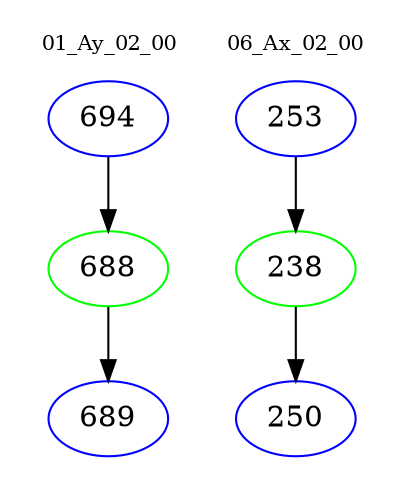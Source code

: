 digraph{
subgraph cluster_0 {
color = white
label = "01_Ay_02_00";
fontsize=10;
T0_694 [label="694", color="blue"]
T0_694 -> T0_688 [color="black"]
T0_688 [label="688", color="green"]
T0_688 -> T0_689 [color="black"]
T0_689 [label="689", color="blue"]
}
subgraph cluster_1 {
color = white
label = "06_Ax_02_00";
fontsize=10;
T1_253 [label="253", color="blue"]
T1_253 -> T1_238 [color="black"]
T1_238 [label="238", color="green"]
T1_238 -> T1_250 [color="black"]
T1_250 [label="250", color="blue"]
}
}
